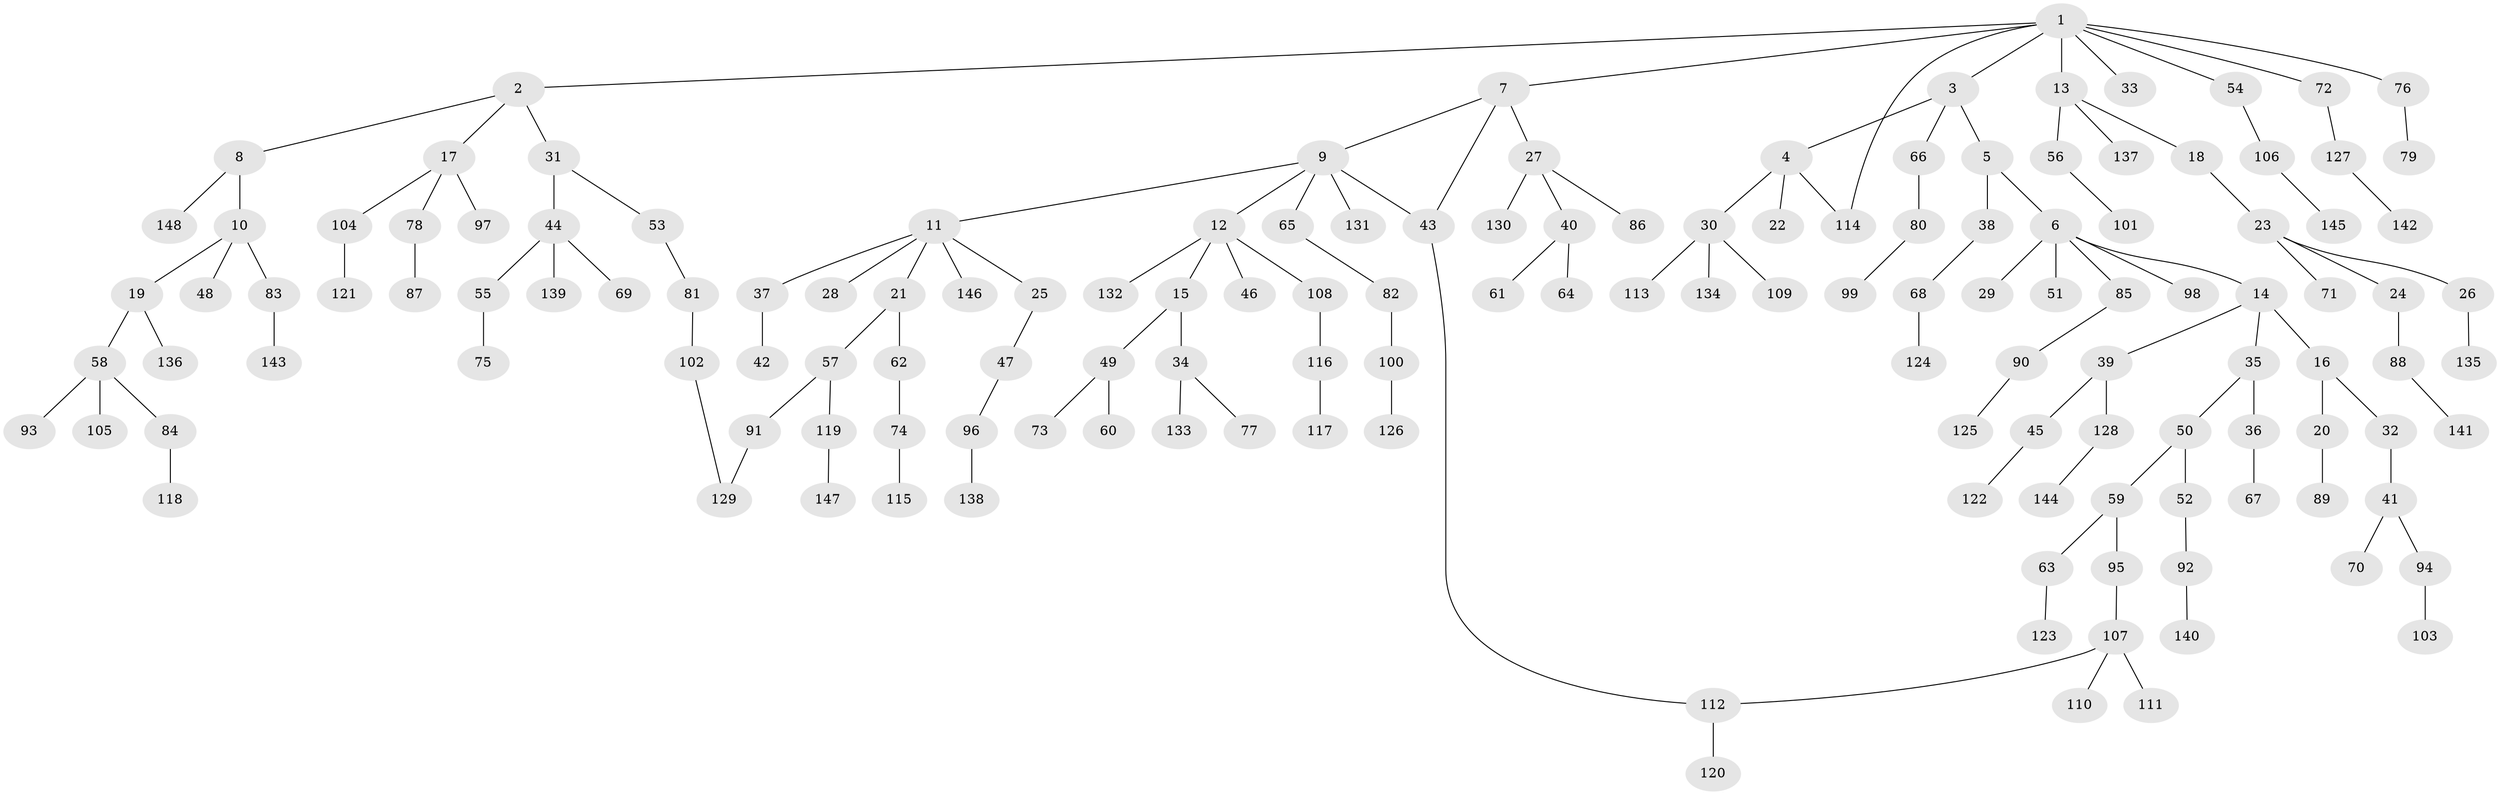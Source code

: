 // coarse degree distribution, {9: 0.020202020202020204, 4: 0.08080808080808081, 3: 0.13131313131313133, 7: 0.010101010101010102, 2: 0.2222222222222222, 6: 0.010101010101010102, 1: 0.5151515151515151, 5: 0.010101010101010102}
// Generated by graph-tools (version 1.1) at 2025/41/03/06/25 10:41:30]
// undirected, 148 vertices, 151 edges
graph export_dot {
graph [start="1"]
  node [color=gray90,style=filled];
  1;
  2;
  3;
  4;
  5;
  6;
  7;
  8;
  9;
  10;
  11;
  12;
  13;
  14;
  15;
  16;
  17;
  18;
  19;
  20;
  21;
  22;
  23;
  24;
  25;
  26;
  27;
  28;
  29;
  30;
  31;
  32;
  33;
  34;
  35;
  36;
  37;
  38;
  39;
  40;
  41;
  42;
  43;
  44;
  45;
  46;
  47;
  48;
  49;
  50;
  51;
  52;
  53;
  54;
  55;
  56;
  57;
  58;
  59;
  60;
  61;
  62;
  63;
  64;
  65;
  66;
  67;
  68;
  69;
  70;
  71;
  72;
  73;
  74;
  75;
  76;
  77;
  78;
  79;
  80;
  81;
  82;
  83;
  84;
  85;
  86;
  87;
  88;
  89;
  90;
  91;
  92;
  93;
  94;
  95;
  96;
  97;
  98;
  99;
  100;
  101;
  102;
  103;
  104;
  105;
  106;
  107;
  108;
  109;
  110;
  111;
  112;
  113;
  114;
  115;
  116;
  117;
  118;
  119;
  120;
  121;
  122;
  123;
  124;
  125;
  126;
  127;
  128;
  129;
  130;
  131;
  132;
  133;
  134;
  135;
  136;
  137;
  138;
  139;
  140;
  141;
  142;
  143;
  144;
  145;
  146;
  147;
  148;
  1 -- 2;
  1 -- 3;
  1 -- 7;
  1 -- 13;
  1 -- 33;
  1 -- 54;
  1 -- 72;
  1 -- 76;
  1 -- 114;
  2 -- 8;
  2 -- 17;
  2 -- 31;
  3 -- 4;
  3 -- 5;
  3 -- 66;
  4 -- 22;
  4 -- 30;
  4 -- 114;
  5 -- 6;
  5 -- 38;
  6 -- 14;
  6 -- 29;
  6 -- 51;
  6 -- 85;
  6 -- 98;
  7 -- 9;
  7 -- 27;
  7 -- 43;
  8 -- 10;
  8 -- 148;
  9 -- 11;
  9 -- 12;
  9 -- 65;
  9 -- 131;
  9 -- 43;
  10 -- 19;
  10 -- 48;
  10 -- 83;
  11 -- 21;
  11 -- 25;
  11 -- 28;
  11 -- 37;
  11 -- 146;
  12 -- 15;
  12 -- 46;
  12 -- 108;
  12 -- 132;
  13 -- 18;
  13 -- 56;
  13 -- 137;
  14 -- 16;
  14 -- 35;
  14 -- 39;
  15 -- 34;
  15 -- 49;
  16 -- 20;
  16 -- 32;
  17 -- 78;
  17 -- 97;
  17 -- 104;
  18 -- 23;
  19 -- 58;
  19 -- 136;
  20 -- 89;
  21 -- 57;
  21 -- 62;
  23 -- 24;
  23 -- 26;
  23 -- 71;
  24 -- 88;
  25 -- 47;
  26 -- 135;
  27 -- 40;
  27 -- 86;
  27 -- 130;
  30 -- 109;
  30 -- 113;
  30 -- 134;
  31 -- 44;
  31 -- 53;
  32 -- 41;
  34 -- 77;
  34 -- 133;
  35 -- 36;
  35 -- 50;
  36 -- 67;
  37 -- 42;
  38 -- 68;
  39 -- 45;
  39 -- 128;
  40 -- 61;
  40 -- 64;
  41 -- 70;
  41 -- 94;
  43 -- 112;
  44 -- 55;
  44 -- 69;
  44 -- 139;
  45 -- 122;
  47 -- 96;
  49 -- 60;
  49 -- 73;
  50 -- 52;
  50 -- 59;
  52 -- 92;
  53 -- 81;
  54 -- 106;
  55 -- 75;
  56 -- 101;
  57 -- 91;
  57 -- 119;
  58 -- 84;
  58 -- 93;
  58 -- 105;
  59 -- 63;
  59 -- 95;
  62 -- 74;
  63 -- 123;
  65 -- 82;
  66 -- 80;
  68 -- 124;
  72 -- 127;
  74 -- 115;
  76 -- 79;
  78 -- 87;
  80 -- 99;
  81 -- 102;
  82 -- 100;
  83 -- 143;
  84 -- 118;
  85 -- 90;
  88 -- 141;
  90 -- 125;
  91 -- 129;
  92 -- 140;
  94 -- 103;
  95 -- 107;
  96 -- 138;
  100 -- 126;
  102 -- 129;
  104 -- 121;
  106 -- 145;
  107 -- 110;
  107 -- 111;
  107 -- 112;
  108 -- 116;
  112 -- 120;
  116 -- 117;
  119 -- 147;
  127 -- 142;
  128 -- 144;
}
